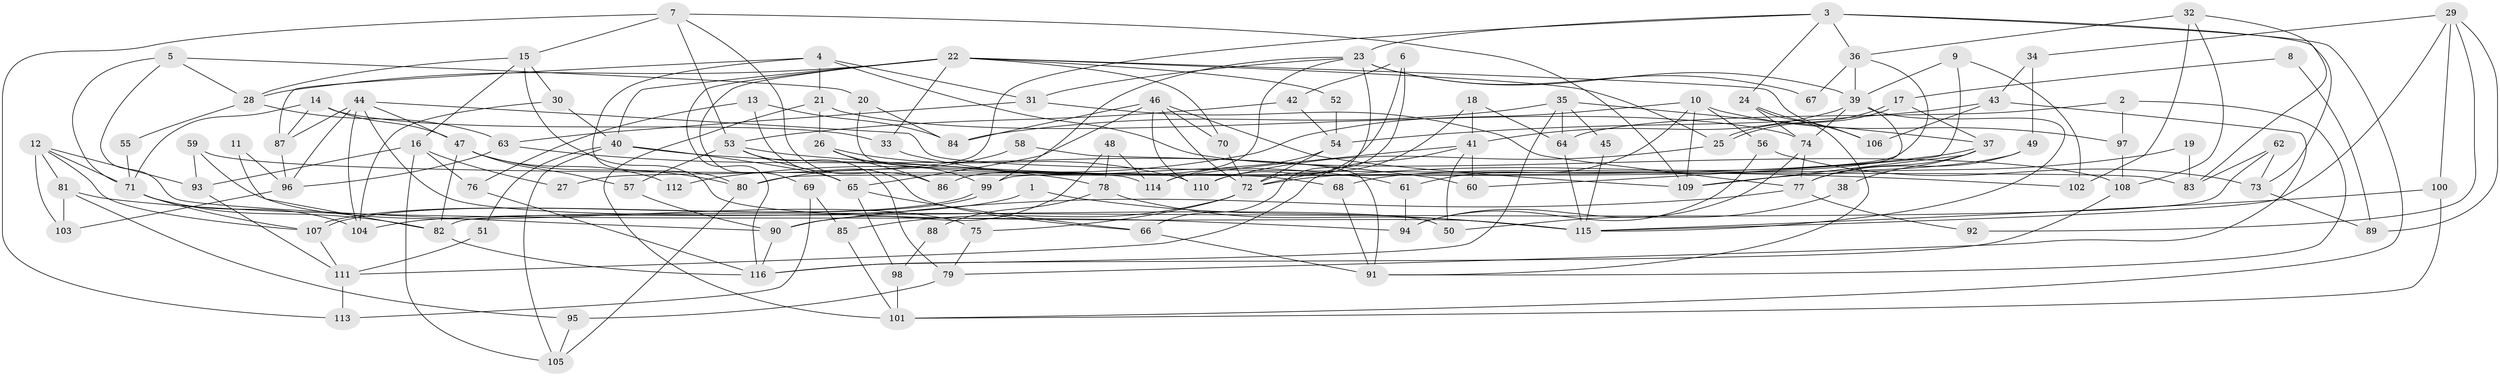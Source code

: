// coarse degree distribution, {6: 0.10638297872340426, 13: 0.02127659574468085, 5: 0.19148936170212766, 3: 0.06382978723404255, 4: 0.2553191489361702, 8: 0.10638297872340426, 7: 0.1276595744680851, 11: 0.06382978723404255, 10: 0.02127659574468085, 9: 0.0425531914893617}
// Generated by graph-tools (version 1.1) at 2025/37/03/04/25 23:37:15]
// undirected, 116 vertices, 232 edges
graph export_dot {
  node [color=gray90,style=filled];
  1;
  2;
  3;
  4;
  5;
  6;
  7;
  8;
  9;
  10;
  11;
  12;
  13;
  14;
  15;
  16;
  17;
  18;
  19;
  20;
  21;
  22;
  23;
  24;
  25;
  26;
  27;
  28;
  29;
  30;
  31;
  32;
  33;
  34;
  35;
  36;
  37;
  38;
  39;
  40;
  41;
  42;
  43;
  44;
  45;
  46;
  47;
  48;
  49;
  50;
  51;
  52;
  53;
  54;
  55;
  56;
  57;
  58;
  59;
  60;
  61;
  62;
  63;
  64;
  65;
  66;
  67;
  68;
  69;
  70;
  71;
  72;
  73;
  74;
  75;
  76;
  77;
  78;
  79;
  80;
  81;
  82;
  83;
  84;
  85;
  86;
  87;
  88;
  89;
  90;
  91;
  92;
  93;
  94;
  95;
  96;
  97;
  98;
  99;
  100;
  101;
  102;
  103;
  104;
  105;
  106;
  107;
  108;
  109;
  110;
  111;
  112;
  113;
  114;
  115;
  116;
  1 -- 115;
  1 -- 104;
  2 -- 64;
  2 -- 91;
  2 -- 97;
  3 -- 101;
  3 -- 23;
  3 -- 24;
  3 -- 27;
  3 -- 36;
  3 -- 73;
  4 -- 87;
  4 -- 21;
  4 -- 31;
  4 -- 80;
  4 -- 108;
  5 -- 28;
  5 -- 20;
  5 -- 71;
  5 -- 90;
  6 -- 110;
  6 -- 42;
  6 -- 66;
  7 -- 86;
  7 -- 15;
  7 -- 53;
  7 -- 109;
  7 -- 113;
  8 -- 89;
  8 -- 17;
  9 -- 39;
  9 -- 60;
  9 -- 102;
  10 -- 97;
  10 -- 109;
  10 -- 56;
  10 -- 61;
  10 -- 112;
  11 -- 96;
  11 -- 82;
  12 -- 107;
  12 -- 81;
  12 -- 71;
  12 -- 93;
  12 -- 103;
  13 -- 84;
  13 -- 76;
  13 -- 66;
  14 -- 71;
  14 -- 47;
  14 -- 33;
  14 -- 87;
  15 -- 16;
  15 -- 28;
  15 -- 30;
  15 -- 115;
  16 -- 105;
  16 -- 93;
  16 -- 27;
  16 -- 76;
  17 -- 25;
  17 -- 25;
  17 -- 37;
  18 -- 72;
  18 -- 41;
  18 -- 64;
  19 -- 83;
  19 -- 109;
  20 -- 114;
  20 -- 84;
  21 -- 26;
  21 -- 74;
  21 -- 101;
  22 -- 33;
  22 -- 40;
  22 -- 25;
  22 -- 28;
  22 -- 52;
  22 -- 69;
  22 -- 70;
  22 -- 106;
  22 -- 116;
  23 -- 31;
  23 -- 39;
  23 -- 67;
  23 -- 72;
  23 -- 86;
  23 -- 99;
  24 -- 74;
  24 -- 91;
  24 -- 106;
  25 -- 110;
  26 -- 99;
  26 -- 110;
  26 -- 86;
  28 -- 63;
  28 -- 55;
  29 -- 100;
  29 -- 115;
  29 -- 34;
  29 -- 89;
  29 -- 92;
  30 -- 104;
  30 -- 40;
  31 -- 77;
  31 -- 63;
  32 -- 102;
  32 -- 108;
  32 -- 36;
  32 -- 83;
  33 -- 61;
  34 -- 43;
  34 -- 49;
  35 -- 116;
  35 -- 64;
  35 -- 37;
  35 -- 45;
  35 -- 84;
  36 -- 39;
  36 -- 67;
  36 -- 80;
  37 -- 109;
  37 -- 38;
  37 -- 72;
  37 -- 77;
  38 -- 50;
  39 -- 99;
  39 -- 41;
  39 -- 74;
  39 -- 115;
  40 -- 65;
  40 -- 51;
  40 -- 60;
  40 -- 105;
  41 -- 111;
  41 -- 50;
  41 -- 60;
  41 -- 114;
  42 -- 53;
  42 -- 54;
  43 -- 106;
  43 -- 79;
  43 -- 54;
  44 -- 47;
  44 -- 87;
  44 -- 50;
  44 -- 83;
  44 -- 96;
  44 -- 104;
  45 -- 115;
  46 -- 70;
  46 -- 72;
  46 -- 65;
  46 -- 84;
  46 -- 109;
  46 -- 110;
  47 -- 80;
  47 -- 82;
  47 -- 57;
  47 -- 112;
  48 -- 90;
  48 -- 114;
  48 -- 78;
  49 -- 77;
  49 -- 68;
  51 -- 111;
  52 -- 54;
  53 -- 65;
  53 -- 57;
  53 -- 79;
  53 -- 102;
  54 -- 72;
  54 -- 114;
  55 -- 71;
  56 -- 73;
  56 -- 94;
  57 -- 90;
  58 -- 80;
  58 -- 91;
  59 -- 68;
  59 -- 75;
  59 -- 93;
  61 -- 94;
  62 -- 82;
  62 -- 83;
  62 -- 73;
  63 -- 78;
  63 -- 96;
  64 -- 115;
  65 -- 66;
  65 -- 98;
  66 -- 91;
  68 -- 91;
  69 -- 113;
  69 -- 85;
  70 -- 72;
  71 -- 82;
  71 -- 104;
  71 -- 107;
  72 -- 75;
  72 -- 85;
  73 -- 89;
  74 -- 77;
  74 -- 94;
  75 -- 79;
  76 -- 116;
  77 -- 90;
  77 -- 92;
  78 -- 115;
  78 -- 88;
  79 -- 95;
  80 -- 105;
  81 -- 103;
  81 -- 94;
  81 -- 95;
  82 -- 116;
  85 -- 101;
  87 -- 96;
  88 -- 98;
  90 -- 116;
  93 -- 111;
  95 -- 105;
  96 -- 103;
  97 -- 108;
  98 -- 101;
  99 -- 107;
  99 -- 107;
  100 -- 115;
  100 -- 101;
  107 -- 111;
  108 -- 116;
  111 -- 113;
}
